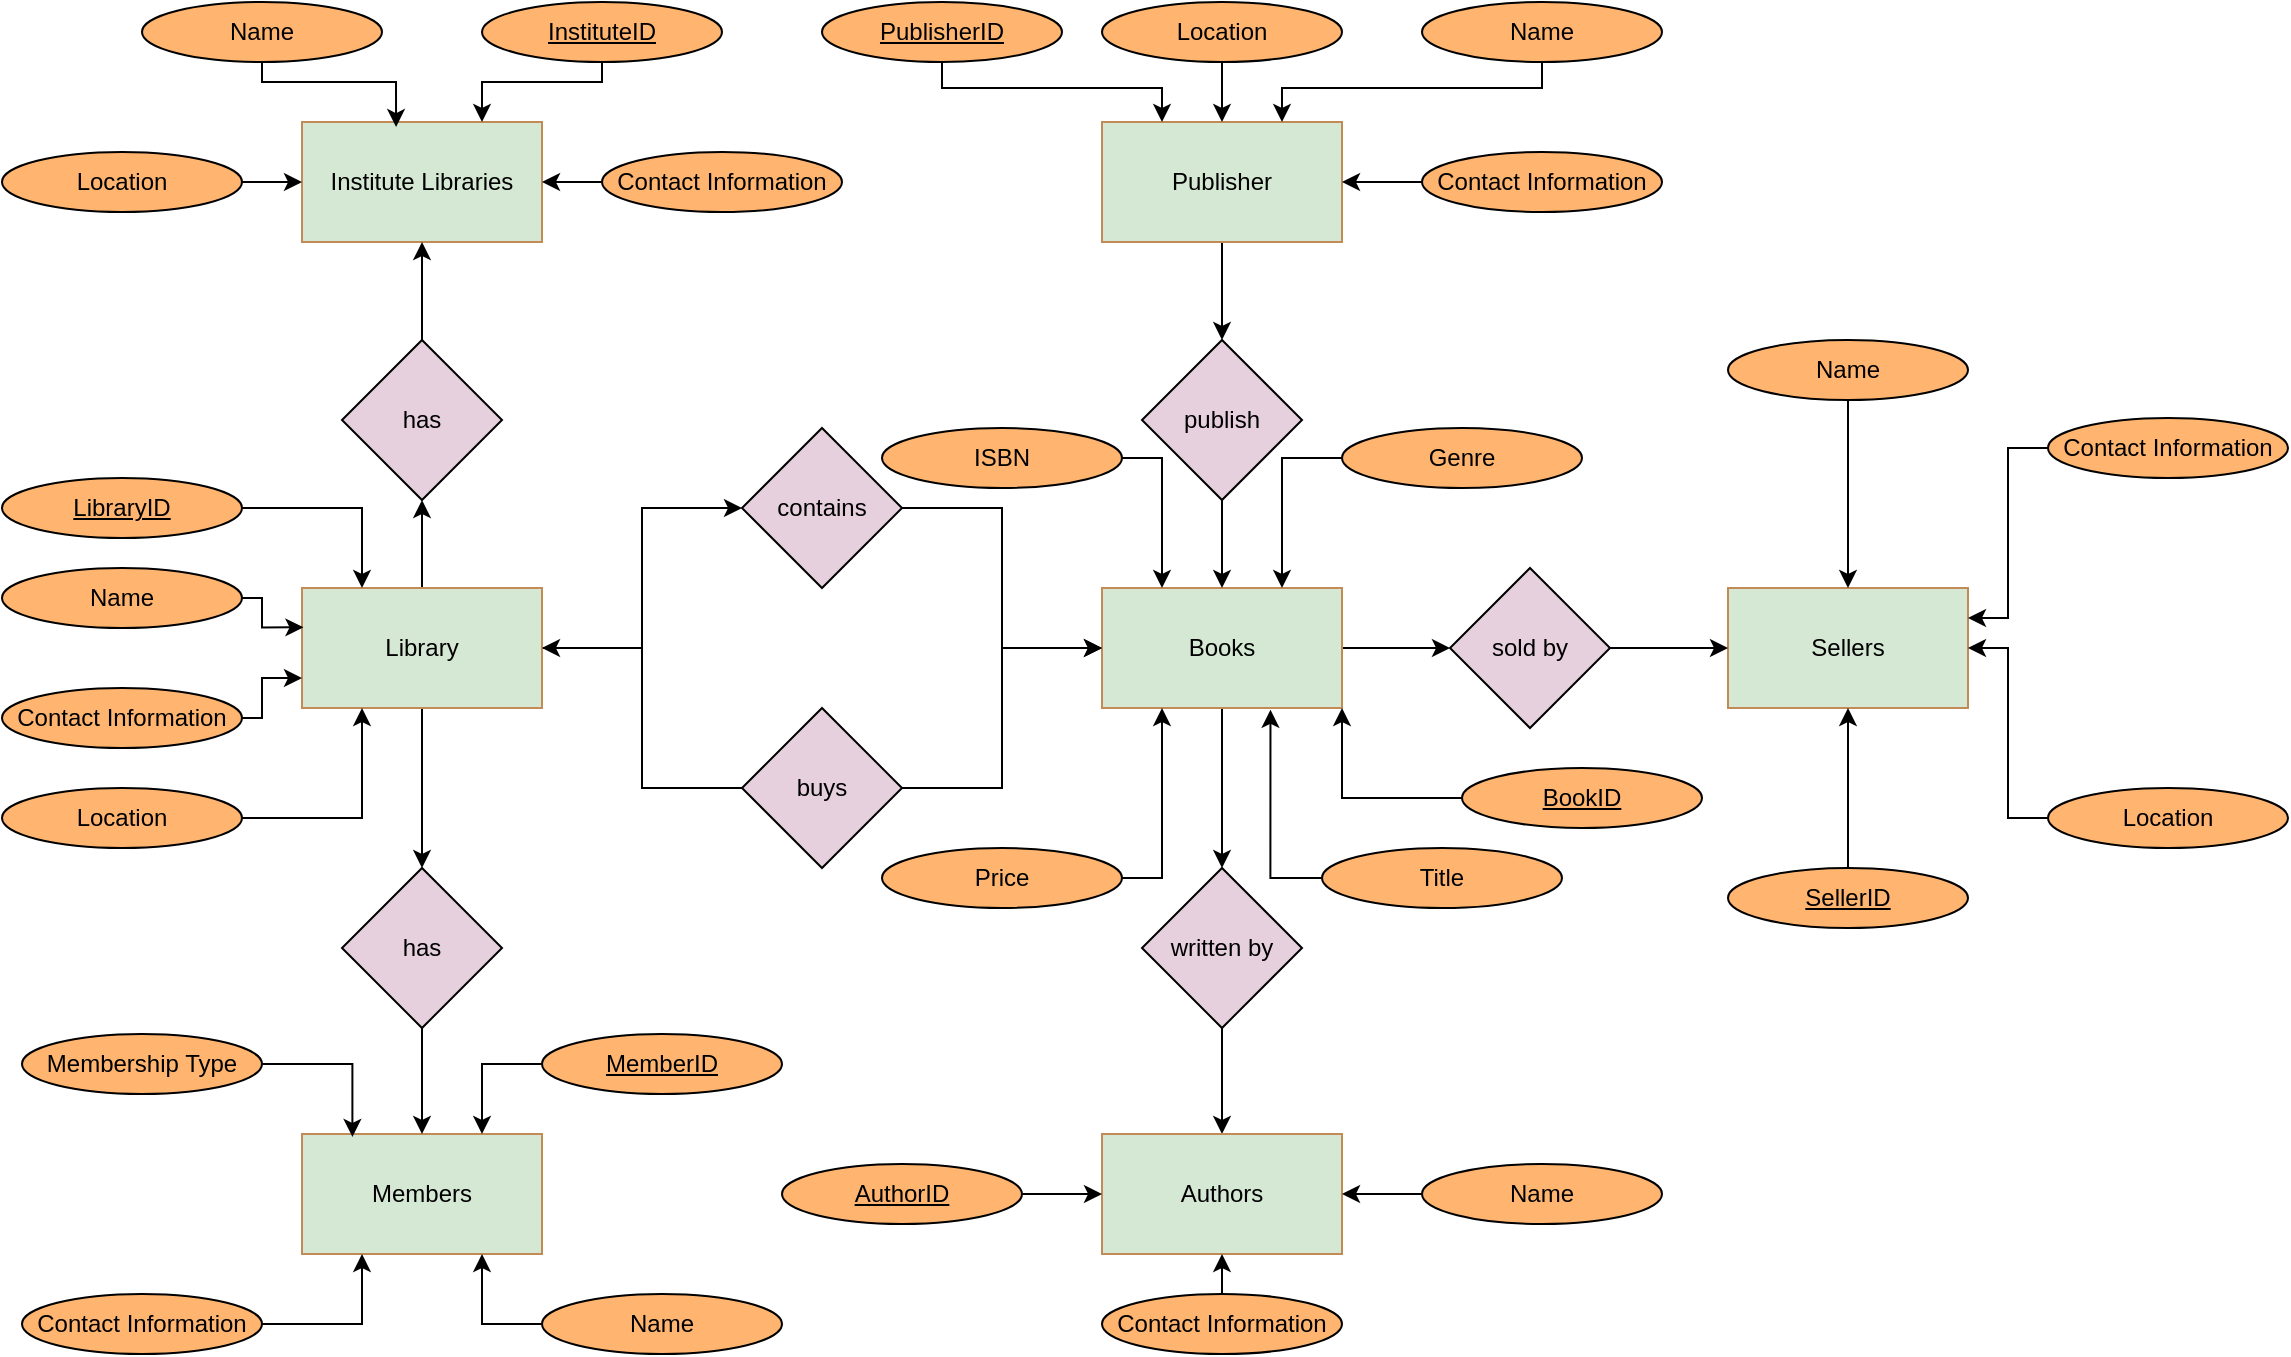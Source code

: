 <mxfile version="22.1.18" type="github">
  <diagram id="R2lEEEUBdFMjLlhIrx00" name="Page-1">
    <mxGraphModel dx="2036" dy="2027" grid="1" gridSize="10" guides="1" tooltips="1" connect="1" arrows="1" fold="1" page="1" pageScale="1" pageWidth="850" pageHeight="1100" math="0" shadow="0" extFonts="Permanent Marker^https://fonts.googleapis.com/css?family=Permanent+Marker">
      <root>
        <mxCell id="0" />
        <mxCell id="1" parent="0" />
        <mxCell id="6v_Sng6bbfKsoRkY_Rp3-7" style="edgeStyle=orthogonalEdgeStyle;rounded=0;orthogonalLoop=1;jettySize=auto;html=1;entryX=0;entryY=0.5;entryDx=0;entryDy=0;fillColor=#FFB570;" edge="1" parent="1" source="6v_Sng6bbfKsoRkY_Rp3-1" target="6v_Sng6bbfKsoRkY_Rp3-4">
          <mxGeometry relative="1" as="geometry" />
        </mxCell>
        <mxCell id="6v_Sng6bbfKsoRkY_Rp3-21" style="edgeStyle=orthogonalEdgeStyle;rounded=0;orthogonalLoop=1;jettySize=auto;html=1;entryX=0.5;entryY=1;entryDx=0;entryDy=0;fillColor=#FFB570;" edge="1" parent="1" source="6v_Sng6bbfKsoRkY_Rp3-1" target="6v_Sng6bbfKsoRkY_Rp3-20">
          <mxGeometry relative="1" as="geometry" />
        </mxCell>
        <mxCell id="6v_Sng6bbfKsoRkY_Rp3-27" style="edgeStyle=orthogonalEdgeStyle;rounded=0;orthogonalLoop=1;jettySize=auto;html=1;fillColor=#FFB570;" edge="1" parent="1" source="6v_Sng6bbfKsoRkY_Rp3-1" target="6v_Sng6bbfKsoRkY_Rp3-16">
          <mxGeometry relative="1" as="geometry" />
        </mxCell>
        <mxCell id="6v_Sng6bbfKsoRkY_Rp3-1" value="Library" style="rounded=0;whiteSpace=wrap;html=1;fillColor=#D5E8D4;strokeColor=#C28A55;" vertex="1" parent="1">
          <mxGeometry x="180" y="210" width="120" height="60" as="geometry" />
        </mxCell>
        <mxCell id="6v_Sng6bbfKsoRkY_Rp3-11" style="edgeStyle=orthogonalEdgeStyle;rounded=0;orthogonalLoop=1;jettySize=auto;html=1;fillColor=#FFB570;" edge="1" parent="1" source="6v_Sng6bbfKsoRkY_Rp3-2" target="6v_Sng6bbfKsoRkY_Rp3-5">
          <mxGeometry relative="1" as="geometry" />
        </mxCell>
        <mxCell id="6v_Sng6bbfKsoRkY_Rp3-25" style="edgeStyle=orthogonalEdgeStyle;rounded=0;orthogonalLoop=1;jettySize=auto;html=1;entryX=0.5;entryY=0;entryDx=0;entryDy=0;fillColor=#FFB570;" edge="1" parent="1" source="6v_Sng6bbfKsoRkY_Rp3-2" target="6v_Sng6bbfKsoRkY_Rp3-13">
          <mxGeometry relative="1" as="geometry" />
        </mxCell>
        <mxCell id="6v_Sng6bbfKsoRkY_Rp3-2" value="Books" style="rounded=0;whiteSpace=wrap;html=1;fillColor=#D5E8D4;strokeColor=#C28A55;" vertex="1" parent="1">
          <mxGeometry x="580" y="210" width="120" height="60" as="geometry" />
        </mxCell>
        <mxCell id="6v_Sng6bbfKsoRkY_Rp3-3" value="Sellers" style="rounded=0;whiteSpace=wrap;html=1;fillColor=#D5E8D4;strokeColor=#C28A55;" vertex="1" parent="1">
          <mxGeometry x="893" y="210" width="120" height="60" as="geometry" />
        </mxCell>
        <mxCell id="6v_Sng6bbfKsoRkY_Rp3-8" style="edgeStyle=orthogonalEdgeStyle;rounded=0;orthogonalLoop=1;jettySize=auto;html=1;entryX=0;entryY=0.5;entryDx=0;entryDy=0;fillColor=#FFB570;" edge="1" parent="1" source="6v_Sng6bbfKsoRkY_Rp3-4" target="6v_Sng6bbfKsoRkY_Rp3-2">
          <mxGeometry relative="1" as="geometry" />
        </mxCell>
        <mxCell id="6v_Sng6bbfKsoRkY_Rp3-4" value="contains" style="rhombus;whiteSpace=wrap;html=1;fillColor=#E6D0DE;" vertex="1" parent="1">
          <mxGeometry x="400" y="130" width="80" height="80" as="geometry" />
        </mxCell>
        <mxCell id="6v_Sng6bbfKsoRkY_Rp3-12" style="edgeStyle=orthogonalEdgeStyle;rounded=0;orthogonalLoop=1;jettySize=auto;html=1;fillColor=#FFB570;" edge="1" parent="1" source="6v_Sng6bbfKsoRkY_Rp3-5" target="6v_Sng6bbfKsoRkY_Rp3-3">
          <mxGeometry relative="1" as="geometry" />
        </mxCell>
        <mxCell id="6v_Sng6bbfKsoRkY_Rp3-5" value="sold by" style="rhombus;whiteSpace=wrap;html=1;fillColor=#E6D0DE;" vertex="1" parent="1">
          <mxGeometry x="754" y="200" width="80" height="80" as="geometry" />
        </mxCell>
        <mxCell id="6v_Sng6bbfKsoRkY_Rp3-9" style="edgeStyle=orthogonalEdgeStyle;rounded=0;orthogonalLoop=1;jettySize=auto;html=1;entryX=0;entryY=0.5;entryDx=0;entryDy=0;fillColor=#FFB570;" edge="1" parent="1" source="6v_Sng6bbfKsoRkY_Rp3-6" target="6v_Sng6bbfKsoRkY_Rp3-2">
          <mxGeometry relative="1" as="geometry" />
        </mxCell>
        <mxCell id="6v_Sng6bbfKsoRkY_Rp3-10" style="edgeStyle=orthogonalEdgeStyle;rounded=0;orthogonalLoop=1;jettySize=auto;html=1;fillColor=#FFB570;" edge="1" parent="1" source="6v_Sng6bbfKsoRkY_Rp3-6" target="6v_Sng6bbfKsoRkY_Rp3-1">
          <mxGeometry relative="1" as="geometry" />
        </mxCell>
        <mxCell id="6v_Sng6bbfKsoRkY_Rp3-6" value="buys" style="rhombus;whiteSpace=wrap;html=1;fillColor=#E6D0DE;" vertex="1" parent="1">
          <mxGeometry x="400" y="270" width="80" height="80" as="geometry" />
        </mxCell>
        <mxCell id="6v_Sng6bbfKsoRkY_Rp3-26" style="edgeStyle=orthogonalEdgeStyle;rounded=0;orthogonalLoop=1;jettySize=auto;html=1;entryX=0.5;entryY=0;entryDx=0;entryDy=0;fillColor=#FFB570;" edge="1" parent="1" source="6v_Sng6bbfKsoRkY_Rp3-13" target="6v_Sng6bbfKsoRkY_Rp3-14">
          <mxGeometry relative="1" as="geometry" />
        </mxCell>
        <mxCell id="6v_Sng6bbfKsoRkY_Rp3-13" value="written by" style="rhombus;whiteSpace=wrap;html=1;fillColor=#E6D0DE;" vertex="1" parent="1">
          <mxGeometry x="600" y="350" width="80" height="80" as="geometry" />
        </mxCell>
        <mxCell id="6v_Sng6bbfKsoRkY_Rp3-14" value="Authors" style="rounded=0;whiteSpace=wrap;html=1;fillColor=#D5E8D4;strokeColor=#C28A55;" vertex="1" parent="1">
          <mxGeometry x="580" y="483" width="120" height="60" as="geometry" />
        </mxCell>
        <mxCell id="6v_Sng6bbfKsoRkY_Rp3-15" value="Members" style="rounded=0;whiteSpace=wrap;html=1;fillColor=#D5E8D4;strokeColor=#C28A55;" vertex="1" parent="1">
          <mxGeometry x="180" y="483" width="120" height="60" as="geometry" />
        </mxCell>
        <mxCell id="6v_Sng6bbfKsoRkY_Rp3-28" style="edgeStyle=orthogonalEdgeStyle;rounded=0;orthogonalLoop=1;jettySize=auto;html=1;fillColor=#FFB570;" edge="1" parent="1" source="6v_Sng6bbfKsoRkY_Rp3-16" target="6v_Sng6bbfKsoRkY_Rp3-15">
          <mxGeometry relative="1" as="geometry" />
        </mxCell>
        <mxCell id="6v_Sng6bbfKsoRkY_Rp3-16" value="has" style="rhombus;whiteSpace=wrap;html=1;fillColor=#E6D0DE;" vertex="1" parent="1">
          <mxGeometry x="200" y="350" width="80" height="80" as="geometry" />
        </mxCell>
        <mxCell id="6v_Sng6bbfKsoRkY_Rp3-24" style="edgeStyle=orthogonalEdgeStyle;rounded=0;orthogonalLoop=1;jettySize=auto;html=1;exitX=0.5;exitY=1;exitDx=0;exitDy=0;fillColor=#FFB570;" edge="1" parent="1" source="6v_Sng6bbfKsoRkY_Rp3-17" target="6v_Sng6bbfKsoRkY_Rp3-2">
          <mxGeometry relative="1" as="geometry" />
        </mxCell>
        <mxCell id="6v_Sng6bbfKsoRkY_Rp3-17" value="publish" style="rhombus;whiteSpace=wrap;html=1;fillColor=#E6D0DE;" vertex="1" parent="1">
          <mxGeometry x="600" y="86" width="80" height="80" as="geometry" />
        </mxCell>
        <mxCell id="6v_Sng6bbfKsoRkY_Rp3-23" style="edgeStyle=orthogonalEdgeStyle;rounded=0;orthogonalLoop=1;jettySize=auto;html=1;entryX=0.5;entryY=0;entryDx=0;entryDy=0;fillColor=#FFB570;" edge="1" parent="1" source="6v_Sng6bbfKsoRkY_Rp3-18" target="6v_Sng6bbfKsoRkY_Rp3-17">
          <mxGeometry relative="1" as="geometry" />
        </mxCell>
        <mxCell id="6v_Sng6bbfKsoRkY_Rp3-18" value="Publisher" style="rounded=0;whiteSpace=wrap;html=1;fillColor=#D5E8D4;strokeColor=#C28A55;" vertex="1" parent="1">
          <mxGeometry x="580" y="-23" width="120" height="60" as="geometry" />
        </mxCell>
        <mxCell id="6v_Sng6bbfKsoRkY_Rp3-19" value="Institute Libraries" style="rounded=0;whiteSpace=wrap;html=1;fillColor=#D5E8D4;strokeColor=#C28A55;" vertex="1" parent="1">
          <mxGeometry x="180" y="-23" width="120" height="60" as="geometry" />
        </mxCell>
        <mxCell id="6v_Sng6bbfKsoRkY_Rp3-22" style="edgeStyle=orthogonalEdgeStyle;rounded=0;orthogonalLoop=1;jettySize=auto;html=1;entryX=0.5;entryY=1;entryDx=0;entryDy=0;fillColor=#FFB570;" edge="1" parent="1" source="6v_Sng6bbfKsoRkY_Rp3-20" target="6v_Sng6bbfKsoRkY_Rp3-19">
          <mxGeometry relative="1" as="geometry" />
        </mxCell>
        <mxCell id="6v_Sng6bbfKsoRkY_Rp3-20" value="has" style="rhombus;whiteSpace=wrap;html=1;fillColor=#E6D0DE;" vertex="1" parent="1">
          <mxGeometry x="200" y="86" width="80" height="80" as="geometry" />
        </mxCell>
        <mxCell id="6v_Sng6bbfKsoRkY_Rp3-34" style="edgeStyle=orthogonalEdgeStyle;rounded=0;orthogonalLoop=1;jettySize=auto;html=1;entryX=0.75;entryY=0;entryDx=0;entryDy=0;fillColor=#FFB570;" edge="1" parent="1" source="6v_Sng6bbfKsoRkY_Rp3-29" target="6v_Sng6bbfKsoRkY_Rp3-19">
          <mxGeometry relative="1" as="geometry">
            <Array as="points">
              <mxPoint x="330" y="-43" />
              <mxPoint x="270" y="-43" />
            </Array>
          </mxGeometry>
        </mxCell>
        <mxCell id="6v_Sng6bbfKsoRkY_Rp3-29" value="&lt;u&gt;InstituteID&lt;/u&gt;" style="ellipse;whiteSpace=wrap;html=1;fillColor=#FFB570;" vertex="1" parent="1">
          <mxGeometry x="270" y="-83" width="120" height="30" as="geometry" />
        </mxCell>
        <mxCell id="6v_Sng6bbfKsoRkY_Rp3-30" value="Name" style="ellipse;whiteSpace=wrap;html=1;fillColor=#FFB570;" vertex="1" parent="1">
          <mxGeometry x="100" y="-83" width="120" height="30" as="geometry" />
        </mxCell>
        <mxCell id="6v_Sng6bbfKsoRkY_Rp3-35" style="edgeStyle=orthogonalEdgeStyle;rounded=0;orthogonalLoop=1;jettySize=auto;html=1;entryX=0;entryY=0.5;entryDx=0;entryDy=0;fillColor=#FFB570;" edge="1" parent="1" source="6v_Sng6bbfKsoRkY_Rp3-31" target="6v_Sng6bbfKsoRkY_Rp3-19">
          <mxGeometry relative="1" as="geometry" />
        </mxCell>
        <mxCell id="6v_Sng6bbfKsoRkY_Rp3-31" value="Location" style="ellipse;whiteSpace=wrap;html=1;fillColor=#FFB570;" vertex="1" parent="1">
          <mxGeometry x="30" y="-8" width="120" height="30" as="geometry" />
        </mxCell>
        <mxCell id="6v_Sng6bbfKsoRkY_Rp3-36" style="edgeStyle=orthogonalEdgeStyle;rounded=0;orthogonalLoop=1;jettySize=auto;html=1;entryX=1;entryY=0.5;entryDx=0;entryDy=0;fillColor=#FFB570;" edge="1" parent="1" source="6v_Sng6bbfKsoRkY_Rp3-32" target="6v_Sng6bbfKsoRkY_Rp3-19">
          <mxGeometry relative="1" as="geometry" />
        </mxCell>
        <mxCell id="6v_Sng6bbfKsoRkY_Rp3-32" value="Contact Information" style="ellipse;whiteSpace=wrap;html=1;fillColor=#FFB570;" vertex="1" parent="1">
          <mxGeometry x="330" y="-8" width="120" height="30" as="geometry" />
        </mxCell>
        <mxCell id="6v_Sng6bbfKsoRkY_Rp3-33" style="edgeStyle=orthogonalEdgeStyle;rounded=0;orthogonalLoop=1;jettySize=auto;html=1;entryX=0.392;entryY=0.042;entryDx=0;entryDy=0;entryPerimeter=0;fillColor=#FFB570;" edge="1" parent="1" source="6v_Sng6bbfKsoRkY_Rp3-30" target="6v_Sng6bbfKsoRkY_Rp3-19">
          <mxGeometry relative="1" as="geometry">
            <Array as="points">
              <mxPoint x="160" y="-43" />
              <mxPoint x="227" y="-43" />
            </Array>
          </mxGeometry>
        </mxCell>
        <mxCell id="6v_Sng6bbfKsoRkY_Rp3-44" style="edgeStyle=orthogonalEdgeStyle;rounded=0;orthogonalLoop=1;jettySize=auto;html=1;entryX=0.25;entryY=1;entryDx=0;entryDy=0;fillColor=#FFB570;" edge="1" parent="1" source="6v_Sng6bbfKsoRkY_Rp3-37" target="6v_Sng6bbfKsoRkY_Rp3-1">
          <mxGeometry relative="1" as="geometry" />
        </mxCell>
        <mxCell id="6v_Sng6bbfKsoRkY_Rp3-37" value="Location" style="ellipse;whiteSpace=wrap;html=1;fillColor=#FFB570;" vertex="1" parent="1">
          <mxGeometry x="30" y="310" width="120" height="30" as="geometry" />
        </mxCell>
        <mxCell id="6v_Sng6bbfKsoRkY_Rp3-43" style="edgeStyle=orthogonalEdgeStyle;rounded=0;orthogonalLoop=1;jettySize=auto;html=1;entryX=0.25;entryY=0;entryDx=0;entryDy=0;fillColor=#FFB570;" edge="1" parent="1" source="6v_Sng6bbfKsoRkY_Rp3-38" target="6v_Sng6bbfKsoRkY_Rp3-1">
          <mxGeometry relative="1" as="geometry" />
        </mxCell>
        <mxCell id="6v_Sng6bbfKsoRkY_Rp3-38" value="&lt;u&gt;LibraryID&lt;/u&gt;" style="ellipse;whiteSpace=wrap;html=1;fillColor=#FFB570;" vertex="1" parent="1">
          <mxGeometry x="30" y="155" width="120" height="30" as="geometry" />
        </mxCell>
        <mxCell id="6v_Sng6bbfKsoRkY_Rp3-54" style="edgeStyle=orthogonalEdgeStyle;rounded=0;orthogonalLoop=1;jettySize=auto;html=1;exitX=0;exitY=0.5;exitDx=0;exitDy=0;entryX=0.75;entryY=0;entryDx=0;entryDy=0;fillColor=#FFB570;" edge="1" parent="1" source="6v_Sng6bbfKsoRkY_Rp3-39" target="6v_Sng6bbfKsoRkY_Rp3-15">
          <mxGeometry relative="1" as="geometry" />
        </mxCell>
        <mxCell id="6v_Sng6bbfKsoRkY_Rp3-39" value="&lt;u&gt;MemberID&lt;/u&gt;" style="ellipse;whiteSpace=wrap;html=1;fillColor=#FFB570;" vertex="1" parent="1">
          <mxGeometry x="300" y="433" width="120" height="30" as="geometry" />
        </mxCell>
        <mxCell id="6v_Sng6bbfKsoRkY_Rp3-40" value="Name" style="ellipse;whiteSpace=wrap;html=1;fillColor=#FFB570;" vertex="1" parent="1">
          <mxGeometry x="30" y="200" width="120" height="30" as="geometry" />
        </mxCell>
        <mxCell id="6v_Sng6bbfKsoRkY_Rp3-55" style="edgeStyle=orthogonalEdgeStyle;rounded=0;orthogonalLoop=1;jettySize=auto;html=1;entryX=0.75;entryY=1;entryDx=0;entryDy=0;fillColor=#FFB570;" edge="1" parent="1" source="6v_Sng6bbfKsoRkY_Rp3-41" target="6v_Sng6bbfKsoRkY_Rp3-15">
          <mxGeometry relative="1" as="geometry">
            <Array as="points">
              <mxPoint x="270" y="578" />
            </Array>
          </mxGeometry>
        </mxCell>
        <mxCell id="6v_Sng6bbfKsoRkY_Rp3-41" value="Name" style="ellipse;whiteSpace=wrap;html=1;fillColor=#FFB570;" vertex="1" parent="1">
          <mxGeometry x="300" y="563" width="120" height="30" as="geometry" />
        </mxCell>
        <mxCell id="6v_Sng6bbfKsoRkY_Rp3-46" style="edgeStyle=orthogonalEdgeStyle;rounded=0;orthogonalLoop=1;jettySize=auto;html=1;entryX=0;entryY=0.75;entryDx=0;entryDy=0;fillColor=#FFB570;" edge="1" parent="1" source="6v_Sng6bbfKsoRkY_Rp3-42" target="6v_Sng6bbfKsoRkY_Rp3-1">
          <mxGeometry relative="1" as="geometry">
            <Array as="points">
              <mxPoint x="160" y="275" />
              <mxPoint x="160" y="255" />
            </Array>
          </mxGeometry>
        </mxCell>
        <mxCell id="6v_Sng6bbfKsoRkY_Rp3-42" value="Contact Information" style="ellipse;whiteSpace=wrap;html=1;fillColor=#FFB570;" vertex="1" parent="1">
          <mxGeometry x="30" y="260" width="120" height="30" as="geometry" />
        </mxCell>
        <mxCell id="6v_Sng6bbfKsoRkY_Rp3-49" style="edgeStyle=orthogonalEdgeStyle;rounded=0;orthogonalLoop=1;jettySize=auto;html=1;exitX=1;exitY=0.5;exitDx=0;exitDy=0;entryX=0.006;entryY=0.328;entryDx=0;entryDy=0;entryPerimeter=0;fillColor=#FFB570;" edge="1" parent="1" source="6v_Sng6bbfKsoRkY_Rp3-40" target="6v_Sng6bbfKsoRkY_Rp3-1">
          <mxGeometry relative="1" as="geometry">
            <Array as="points">
              <mxPoint x="160" y="215" />
              <mxPoint x="160" y="230" />
            </Array>
          </mxGeometry>
        </mxCell>
        <mxCell id="6v_Sng6bbfKsoRkY_Rp3-50" value="Membership Type" style="ellipse;whiteSpace=wrap;html=1;fillColor=#FFB570;" vertex="1" parent="1">
          <mxGeometry x="40" y="433" width="120" height="30" as="geometry" />
        </mxCell>
        <mxCell id="6v_Sng6bbfKsoRkY_Rp3-52" style="edgeStyle=orthogonalEdgeStyle;rounded=0;orthogonalLoop=1;jettySize=auto;html=1;entryX=0.25;entryY=1;entryDx=0;entryDy=0;fillColor=#FFB570;" edge="1" parent="1" source="6v_Sng6bbfKsoRkY_Rp3-51" target="6v_Sng6bbfKsoRkY_Rp3-15">
          <mxGeometry relative="1" as="geometry" />
        </mxCell>
        <mxCell id="6v_Sng6bbfKsoRkY_Rp3-51" value="Contact Information" style="ellipse;whiteSpace=wrap;html=1;fillColor=#FFB570;" vertex="1" parent="1">
          <mxGeometry x="40" y="563" width="120" height="30" as="geometry" />
        </mxCell>
        <mxCell id="6v_Sng6bbfKsoRkY_Rp3-53" style="edgeStyle=orthogonalEdgeStyle;rounded=0;orthogonalLoop=1;jettySize=auto;html=1;entryX=0.21;entryY=0.024;entryDx=0;entryDy=0;entryPerimeter=0;fillColor=#FFB570;" edge="1" parent="1" source="6v_Sng6bbfKsoRkY_Rp3-50" target="6v_Sng6bbfKsoRkY_Rp3-15">
          <mxGeometry relative="1" as="geometry" />
        </mxCell>
        <mxCell id="6v_Sng6bbfKsoRkY_Rp3-68" style="edgeStyle=orthogonalEdgeStyle;rounded=0;orthogonalLoop=1;jettySize=auto;html=1;entryX=0.75;entryY=0;entryDx=0;entryDy=0;fillColor=#FFB570;" edge="1" parent="1" source="6v_Sng6bbfKsoRkY_Rp3-56" target="6v_Sng6bbfKsoRkY_Rp3-18">
          <mxGeometry relative="1" as="geometry">
            <Array as="points">
              <mxPoint x="800" y="-40" />
              <mxPoint x="670" y="-40" />
            </Array>
          </mxGeometry>
        </mxCell>
        <mxCell id="6v_Sng6bbfKsoRkY_Rp3-56" value="Name" style="ellipse;whiteSpace=wrap;html=1;fillColor=#FFB570;" vertex="1" parent="1">
          <mxGeometry x="740" y="-83" width="120" height="30" as="geometry" />
        </mxCell>
        <mxCell id="6v_Sng6bbfKsoRkY_Rp3-60" style="edgeStyle=orthogonalEdgeStyle;rounded=0;orthogonalLoop=1;jettySize=auto;html=1;exitX=0;exitY=0.5;exitDx=0;exitDy=0;entryX=1;entryY=0.5;entryDx=0;entryDy=0;fillColor=#FFB570;" edge="1" parent="1" source="6v_Sng6bbfKsoRkY_Rp3-57" target="6v_Sng6bbfKsoRkY_Rp3-18">
          <mxGeometry relative="1" as="geometry" />
        </mxCell>
        <mxCell id="6v_Sng6bbfKsoRkY_Rp3-57" value="Contact Information" style="ellipse;whiteSpace=wrap;html=1;fillColor=#FFB570;" vertex="1" parent="1">
          <mxGeometry x="740" y="-8" width="120" height="30" as="geometry" />
        </mxCell>
        <mxCell id="6v_Sng6bbfKsoRkY_Rp3-61" style="edgeStyle=orthogonalEdgeStyle;rounded=0;orthogonalLoop=1;jettySize=auto;html=1;exitX=0.5;exitY=1;exitDx=0;exitDy=0;entryX=0.5;entryY=0;entryDx=0;entryDy=0;fillColor=#FFB570;" edge="1" parent="1" source="6v_Sng6bbfKsoRkY_Rp3-58" target="6v_Sng6bbfKsoRkY_Rp3-18">
          <mxGeometry relative="1" as="geometry" />
        </mxCell>
        <mxCell id="6v_Sng6bbfKsoRkY_Rp3-58" value="Location" style="ellipse;whiteSpace=wrap;html=1;fillColor=#FFB570;" vertex="1" parent="1">
          <mxGeometry x="580" y="-83" width="120" height="30" as="geometry" />
        </mxCell>
        <mxCell id="6v_Sng6bbfKsoRkY_Rp3-66" style="edgeStyle=orthogonalEdgeStyle;rounded=0;orthogonalLoop=1;jettySize=auto;html=1;entryX=0.25;entryY=0;entryDx=0;entryDy=0;fillColor=#FFB570;" edge="1" parent="1" source="6v_Sng6bbfKsoRkY_Rp3-59" target="6v_Sng6bbfKsoRkY_Rp3-18">
          <mxGeometry relative="1" as="geometry">
            <Array as="points">
              <mxPoint x="500" y="-40" />
              <mxPoint x="610" y="-40" />
            </Array>
          </mxGeometry>
        </mxCell>
        <mxCell id="6v_Sng6bbfKsoRkY_Rp3-59" value="&lt;u&gt;PublisherID&lt;/u&gt;" style="ellipse;whiteSpace=wrap;html=1;fillColor=#FFB570;" vertex="1" parent="1">
          <mxGeometry x="440" y="-83" width="120" height="30" as="geometry" />
        </mxCell>
        <mxCell id="6v_Sng6bbfKsoRkY_Rp3-76" style="edgeStyle=orthogonalEdgeStyle;rounded=0;orthogonalLoop=1;jettySize=auto;html=1;fillColor=#FFB570;" edge="1" parent="1" source="6v_Sng6bbfKsoRkY_Rp3-69" target="6v_Sng6bbfKsoRkY_Rp3-3">
          <mxGeometry relative="1" as="geometry" />
        </mxCell>
        <mxCell id="6v_Sng6bbfKsoRkY_Rp3-69" value="Name" style="ellipse;whiteSpace=wrap;html=1;fillColor=#FFB570;" vertex="1" parent="1">
          <mxGeometry x="893" y="86" width="120" height="30" as="geometry" />
        </mxCell>
        <mxCell id="6v_Sng6bbfKsoRkY_Rp3-73" style="edgeStyle=orthogonalEdgeStyle;rounded=0;orthogonalLoop=1;jettySize=auto;html=1;entryX=1;entryY=0.5;entryDx=0;entryDy=0;fillColor=#FFB570;" edge="1" parent="1" source="6v_Sng6bbfKsoRkY_Rp3-70" target="6v_Sng6bbfKsoRkY_Rp3-3">
          <mxGeometry relative="1" as="geometry" />
        </mxCell>
        <mxCell id="6v_Sng6bbfKsoRkY_Rp3-70" value="Location" style="ellipse;whiteSpace=wrap;html=1;fillColor=#FFB570;" vertex="1" parent="1">
          <mxGeometry x="1053" y="310" width="120" height="30" as="geometry" />
        </mxCell>
        <mxCell id="6v_Sng6bbfKsoRkY_Rp3-74" style="edgeStyle=orthogonalEdgeStyle;rounded=0;orthogonalLoop=1;jettySize=auto;html=1;entryX=1;entryY=0.25;entryDx=0;entryDy=0;fillColor=#FFB570;" edge="1" parent="1" source="6v_Sng6bbfKsoRkY_Rp3-71" target="6v_Sng6bbfKsoRkY_Rp3-3">
          <mxGeometry relative="1" as="geometry" />
        </mxCell>
        <mxCell id="6v_Sng6bbfKsoRkY_Rp3-71" value="Contact Information" style="ellipse;whiteSpace=wrap;html=1;fillColor=#FFB570;" vertex="1" parent="1">
          <mxGeometry x="1053" y="125" width="120" height="30" as="geometry" />
        </mxCell>
        <mxCell id="6v_Sng6bbfKsoRkY_Rp3-75" style="edgeStyle=orthogonalEdgeStyle;rounded=0;orthogonalLoop=1;jettySize=auto;html=1;entryX=0.5;entryY=1;entryDx=0;entryDy=0;fillColor=#FFB570;" edge="1" parent="1" source="6v_Sng6bbfKsoRkY_Rp3-72" target="6v_Sng6bbfKsoRkY_Rp3-3">
          <mxGeometry relative="1" as="geometry" />
        </mxCell>
        <mxCell id="6v_Sng6bbfKsoRkY_Rp3-72" value="&lt;u&gt;SellerID&lt;/u&gt;" style="ellipse;whiteSpace=wrap;html=1;fillColor=#FFB570;" vertex="1" parent="1">
          <mxGeometry x="893" y="350" width="120" height="30" as="geometry" />
        </mxCell>
        <mxCell id="6v_Sng6bbfKsoRkY_Rp3-85" style="edgeStyle=orthogonalEdgeStyle;rounded=0;orthogonalLoop=1;jettySize=auto;html=1;exitX=1;exitY=0.5;exitDx=0;exitDy=0;entryX=0.25;entryY=1;entryDx=0;entryDy=0;fillColor=#FFB570;" edge="1" parent="1" source="6v_Sng6bbfKsoRkY_Rp3-77" target="6v_Sng6bbfKsoRkY_Rp3-2">
          <mxGeometry relative="1" as="geometry" />
        </mxCell>
        <mxCell id="6v_Sng6bbfKsoRkY_Rp3-77" value="Price" style="ellipse;whiteSpace=wrap;html=1;fillColor=#FFB570;" vertex="1" parent="1">
          <mxGeometry x="470" y="340" width="120" height="30" as="geometry" />
        </mxCell>
        <mxCell id="6v_Sng6bbfKsoRkY_Rp3-88" style="edgeStyle=orthogonalEdgeStyle;rounded=0;orthogonalLoop=1;jettySize=auto;html=1;exitX=0;exitY=0.5;exitDx=0;exitDy=0;entryX=0.75;entryY=0;entryDx=0;entryDy=0;fillColor=#FFB570;" edge="1" parent="1" source="6v_Sng6bbfKsoRkY_Rp3-78" target="6v_Sng6bbfKsoRkY_Rp3-2">
          <mxGeometry relative="1" as="geometry" />
        </mxCell>
        <mxCell id="6v_Sng6bbfKsoRkY_Rp3-78" value="Genre" style="ellipse;whiteSpace=wrap;html=1;fillColor=#FFB570;" vertex="1" parent="1">
          <mxGeometry x="700" y="130" width="120" height="30" as="geometry" />
        </mxCell>
        <mxCell id="6v_Sng6bbfKsoRkY_Rp3-86" style="edgeStyle=orthogonalEdgeStyle;rounded=0;orthogonalLoop=1;jettySize=auto;html=1;exitX=1;exitY=0.5;exitDx=0;exitDy=0;entryX=0.25;entryY=0;entryDx=0;entryDy=0;fillColor=#FFB570;" edge="1" parent="1" source="6v_Sng6bbfKsoRkY_Rp3-79" target="6v_Sng6bbfKsoRkY_Rp3-2">
          <mxGeometry relative="1" as="geometry" />
        </mxCell>
        <mxCell id="6v_Sng6bbfKsoRkY_Rp3-79" value="ISBN" style="ellipse;whiteSpace=wrap;html=1;fillColor=#FFB570;" vertex="1" parent="1">
          <mxGeometry x="470" y="130" width="120" height="30" as="geometry" />
        </mxCell>
        <mxCell id="6v_Sng6bbfKsoRkY_Rp3-80" value="Title" style="ellipse;whiteSpace=wrap;html=1;fillColor=#FFB570;" vertex="1" parent="1">
          <mxGeometry x="690" y="340" width="120" height="30" as="geometry" />
        </mxCell>
        <mxCell id="6v_Sng6bbfKsoRkY_Rp3-82" style="edgeStyle=orthogonalEdgeStyle;rounded=0;orthogonalLoop=1;jettySize=auto;html=1;entryX=1;entryY=1;entryDx=0;entryDy=0;fillColor=#FFB570;" edge="1" parent="1" source="6v_Sng6bbfKsoRkY_Rp3-81" target="6v_Sng6bbfKsoRkY_Rp3-2">
          <mxGeometry relative="1" as="geometry" />
        </mxCell>
        <mxCell id="6v_Sng6bbfKsoRkY_Rp3-81" value="&lt;u&gt;BookID&lt;/u&gt;" style="ellipse;whiteSpace=wrap;html=1;fillColor=#FFB570;" vertex="1" parent="1">
          <mxGeometry x="760" y="300" width="120" height="30" as="geometry" />
        </mxCell>
        <mxCell id="6v_Sng6bbfKsoRkY_Rp3-83" style="edgeStyle=orthogonalEdgeStyle;rounded=0;orthogonalLoop=1;jettySize=auto;html=1;exitX=0;exitY=0.5;exitDx=0;exitDy=0;entryX=0.702;entryY=1.015;entryDx=0;entryDy=0;entryPerimeter=0;fillColor=#FFB570;" edge="1" parent="1" source="6v_Sng6bbfKsoRkY_Rp3-80" target="6v_Sng6bbfKsoRkY_Rp3-2">
          <mxGeometry relative="1" as="geometry" />
        </mxCell>
        <mxCell id="6v_Sng6bbfKsoRkY_Rp3-93" style="edgeStyle=orthogonalEdgeStyle;rounded=0;orthogonalLoop=1;jettySize=auto;html=1;fillColor=#FFB570;" edge="1" parent="1" source="6v_Sng6bbfKsoRkY_Rp3-89" target="6v_Sng6bbfKsoRkY_Rp3-14">
          <mxGeometry relative="1" as="geometry" />
        </mxCell>
        <mxCell id="6v_Sng6bbfKsoRkY_Rp3-89" value="&lt;u&gt;AuthorID&lt;/u&gt;" style="ellipse;whiteSpace=wrap;html=1;fillColor=#FFB570;" vertex="1" parent="1">
          <mxGeometry x="420" y="498" width="120" height="30" as="geometry" />
        </mxCell>
        <mxCell id="6v_Sng6bbfKsoRkY_Rp3-92" style="edgeStyle=orthogonalEdgeStyle;rounded=0;orthogonalLoop=1;jettySize=auto;html=1;fillColor=#FFB570;" edge="1" parent="1" source="6v_Sng6bbfKsoRkY_Rp3-90" target="6v_Sng6bbfKsoRkY_Rp3-14">
          <mxGeometry relative="1" as="geometry" />
        </mxCell>
        <mxCell id="6v_Sng6bbfKsoRkY_Rp3-90" value="Name" style="ellipse;whiteSpace=wrap;html=1;fillColor=#FFB570;" vertex="1" parent="1">
          <mxGeometry x="740" y="498" width="120" height="30" as="geometry" />
        </mxCell>
        <mxCell id="6v_Sng6bbfKsoRkY_Rp3-94" style="edgeStyle=orthogonalEdgeStyle;rounded=0;orthogonalLoop=1;jettySize=auto;html=1;exitX=0.5;exitY=0;exitDx=0;exitDy=0;entryX=0.5;entryY=1;entryDx=0;entryDy=0;fillColor=#FFB570;" edge="1" parent="1" source="6v_Sng6bbfKsoRkY_Rp3-91" target="6v_Sng6bbfKsoRkY_Rp3-14">
          <mxGeometry relative="1" as="geometry" />
        </mxCell>
        <mxCell id="6v_Sng6bbfKsoRkY_Rp3-91" value="Contact Information" style="ellipse;whiteSpace=wrap;html=1;fillColor=#FFB570;" vertex="1" parent="1">
          <mxGeometry x="580" y="563" width="120" height="30" as="geometry" />
        </mxCell>
      </root>
    </mxGraphModel>
  </diagram>
</mxfile>
